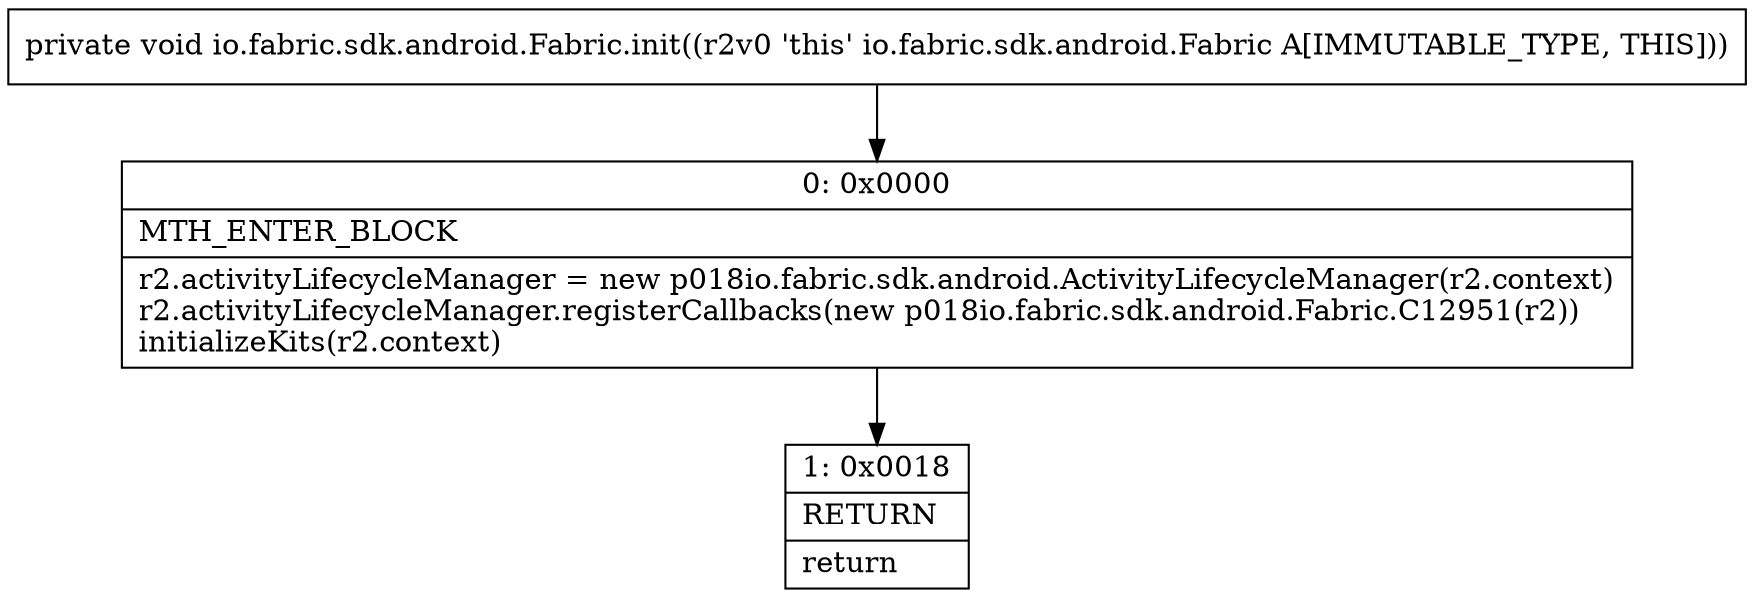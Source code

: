 digraph "CFG forio.fabric.sdk.android.Fabric.init()V" {
Node_0 [shape=record,label="{0\:\ 0x0000|MTH_ENTER_BLOCK\l|r2.activityLifecycleManager = new p018io.fabric.sdk.android.ActivityLifecycleManager(r2.context)\lr2.activityLifecycleManager.registerCallbacks(new p018io.fabric.sdk.android.Fabric.C12951(r2))\linitializeKits(r2.context)\l}"];
Node_1 [shape=record,label="{1\:\ 0x0018|RETURN\l|return\l}"];
MethodNode[shape=record,label="{private void io.fabric.sdk.android.Fabric.init((r2v0 'this' io.fabric.sdk.android.Fabric A[IMMUTABLE_TYPE, THIS])) }"];
MethodNode -> Node_0;
Node_0 -> Node_1;
}


